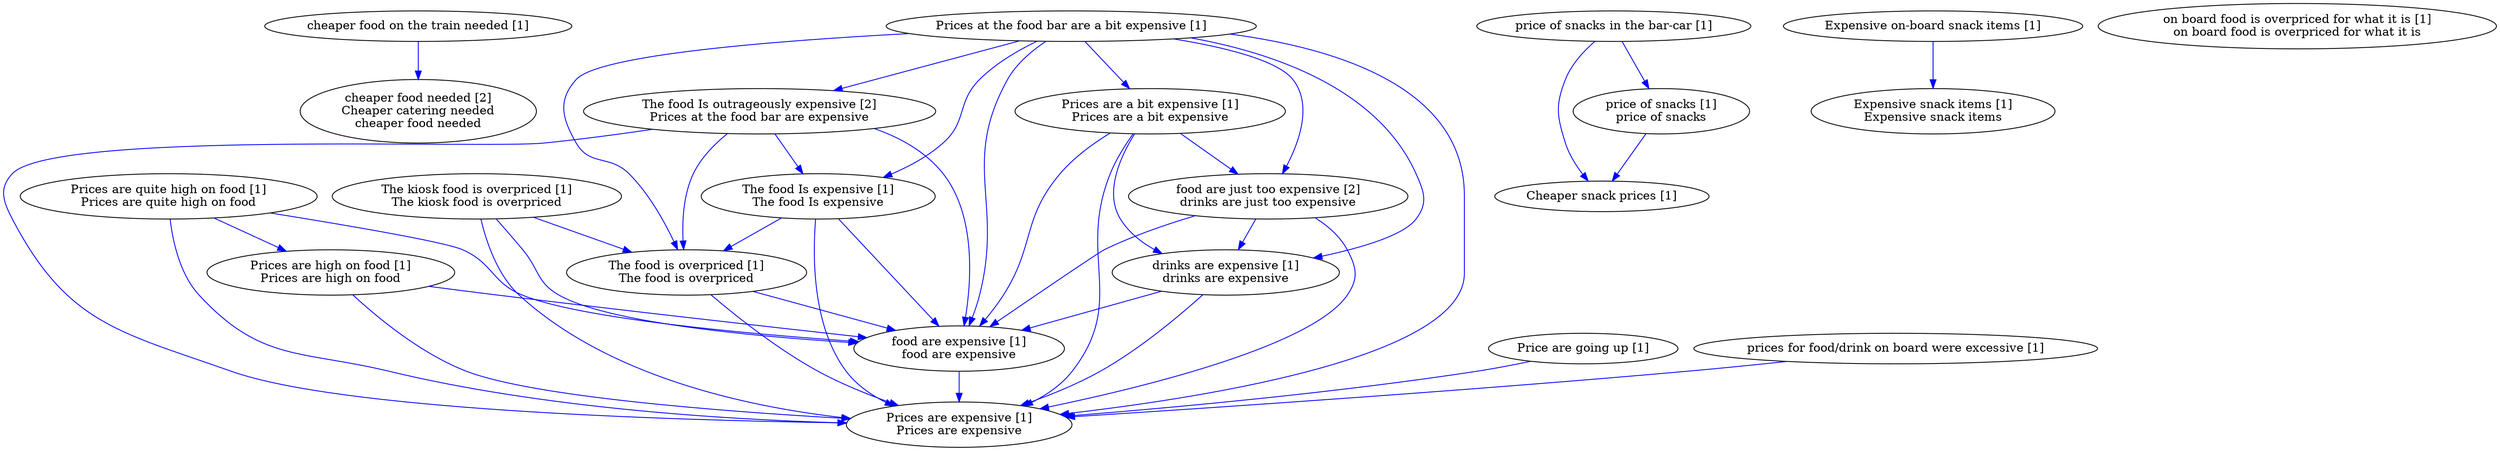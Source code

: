 digraph collapsedGraph {
"cheaper food needed [2]\nCheaper catering needed\ncheaper food needed""The food Is outrageously expensive [2]\nPrices at the food bar are expensive""food are just too expensive [2]\ndrinks are just too expensive""Cheaper snack prices [1]""Expensive on-board snack items [1]""Expensive snack items [1]\nExpensive snack items""Price are going up [1]""Prices are quite high on food [1]\nPrices are quite high on food""Prices are high on food [1]\nPrices are high on food""Prices at the food bar are a bit expensive [1]""Prices are expensive [1]\nPrices are expensive""Prices are a bit expensive [1]\nPrices are a bit expensive""The food Is expensive [1]\nThe food Is expensive""The kiosk food is overpriced [1]\nThe kiosk food is overpriced""The food is overpriced [1]\nThe food is overpriced""cheaper food on the train needed [1]""drinks are expensive [1]\ndrinks are expensive""food are expensive [1]\nfood are expensive""on board food is overpriced for what it is [1]\non board food is overpriced for what it is""price of snacks in the bar-car [1]""price of snacks [1]\nprice of snacks""prices for food/drink on board were excessive [1]""The food Is outrageously expensive [2]\nPrices at the food bar are expensive" -> "The food Is expensive [1]\nThe food Is expensive" [color=blue]
"The food Is outrageously expensive [2]\nPrices at the food bar are expensive" -> "food are expensive [1]\nfood are expensive" [color=blue]
"The food Is outrageously expensive [2]\nPrices at the food bar are expensive" -> "The food is overpriced [1]\nThe food is overpriced" [color=blue]
"Prices are a bit expensive [1]\nPrices are a bit expensive" -> "drinks are expensive [1]\ndrinks are expensive" [color=blue]
"prices for food/drink on board were excessive [1]" -> "Prices are expensive [1]\nPrices are expensive" [color=blue]
"Prices are quite high on food [1]\nPrices are quite high on food" -> "food are expensive [1]\nfood are expensive" [color=blue]
"Prices are quite high on food [1]\nPrices are quite high on food" -> "Prices are expensive [1]\nPrices are expensive" [color=blue]
"price of snacks [1]\nprice of snacks" -> "Cheaper snack prices [1]" [color=blue]
"price of snacks in the bar-car [1]" -> "Cheaper snack prices [1]" [color=blue]
"The food Is expensive [1]\nThe food Is expensive" -> "food are expensive [1]\nfood are expensive" [color=blue]
"The food Is expensive [1]\nThe food Is expensive" -> "The food is overpriced [1]\nThe food is overpriced" [color=blue]
"The food is overpriced [1]\nThe food is overpriced" -> "food are expensive [1]\nfood are expensive" [color=blue]
"Prices at the food bar are a bit expensive [1]" -> "The food Is expensive [1]\nThe food Is expensive" [color=blue]
"Prices are high on food [1]\nPrices are high on food" -> "Prices are expensive [1]\nPrices are expensive" [color=blue]
"food are just too expensive [2]\ndrinks are just too expensive" -> "Prices are expensive [1]\nPrices are expensive" [color=blue]
"The food Is expensive [1]\nThe food Is expensive" -> "Prices are expensive [1]\nPrices are expensive" [color=blue]
"food are just too expensive [2]\ndrinks are just too expensive" -> "food are expensive [1]\nfood are expensive" [color=blue]
"food are just too expensive [2]\ndrinks are just too expensive" -> "drinks are expensive [1]\ndrinks are expensive" [color=blue]
"cheaper food on the train needed [1]" -> "cheaper food needed [2]\nCheaper catering needed\ncheaper food needed" [color=blue]
"Prices are a bit expensive [1]\nPrices are a bit expensive" -> "food are just too expensive [2]\ndrinks are just too expensive" [color=blue]
"Prices are a bit expensive [1]\nPrices are a bit expensive" -> "food are expensive [1]\nfood are expensive" [color=blue]
"food are expensive [1]\nfood are expensive" -> "Prices are expensive [1]\nPrices are expensive" [color=blue]
"drinks are expensive [1]\ndrinks are expensive" -> "Prices are expensive [1]\nPrices are expensive" [color=blue]
"Prices are high on food [1]\nPrices are high on food" -> "food are expensive [1]\nfood are expensive" [color=blue]
"Prices at the food bar are a bit expensive [1]" -> "The food Is outrageously expensive [2]\nPrices at the food bar are expensive" [color=blue]
"Prices at the food bar are a bit expensive [1]" -> "food are expensive [1]\nfood are expensive" [color=blue]
"The food Is outrageously expensive [2]\nPrices at the food bar are expensive" -> "Prices are expensive [1]\nPrices are expensive" [color=blue]
"Prices at the food bar are a bit expensive [1]" -> "The food is overpriced [1]\nThe food is overpriced" [color=blue]
"drinks are expensive [1]\ndrinks are expensive" -> "food are expensive [1]\nfood are expensive" [color=blue]
"The kiosk food is overpriced [1]\nThe kiosk food is overpriced" -> "food are expensive [1]\nfood are expensive" [color=blue]
"Price are going up [1]" -> "Prices are expensive [1]\nPrices are expensive" [color=blue]
"Expensive on-board snack items [1]" -> "Expensive snack items [1]\nExpensive snack items" [color=blue]
"Prices are quite high on food [1]\nPrices are quite high on food" -> "Prices are high on food [1]\nPrices are high on food" [color=blue]
"Prices at the food bar are a bit expensive [1]" -> "Prices are a bit expensive [1]\nPrices are a bit expensive" [color=blue]
"Prices are a bit expensive [1]\nPrices are a bit expensive" -> "Prices are expensive [1]\nPrices are expensive" [color=blue]
"Prices at the food bar are a bit expensive [1]" -> "Prices are expensive [1]\nPrices are expensive" [color=blue]
"The kiosk food is overpriced [1]\nThe kiosk food is overpriced" -> "The food is overpriced [1]\nThe food is overpriced" [color=blue]
"price of snacks in the bar-car [1]" -> "price of snacks [1]\nprice of snacks" [color=blue]
"Prices at the food bar are a bit expensive [1]" -> "food are just too expensive [2]\ndrinks are just too expensive" [color=blue]
"Prices at the food bar are a bit expensive [1]" -> "drinks are expensive [1]\ndrinks are expensive" [color=blue]
"The kiosk food is overpriced [1]\nThe kiosk food is overpriced" -> "Prices are expensive [1]\nPrices are expensive" [color=blue]
"The food is overpriced [1]\nThe food is overpriced" -> "Prices are expensive [1]\nPrices are expensive" [color=blue]
}